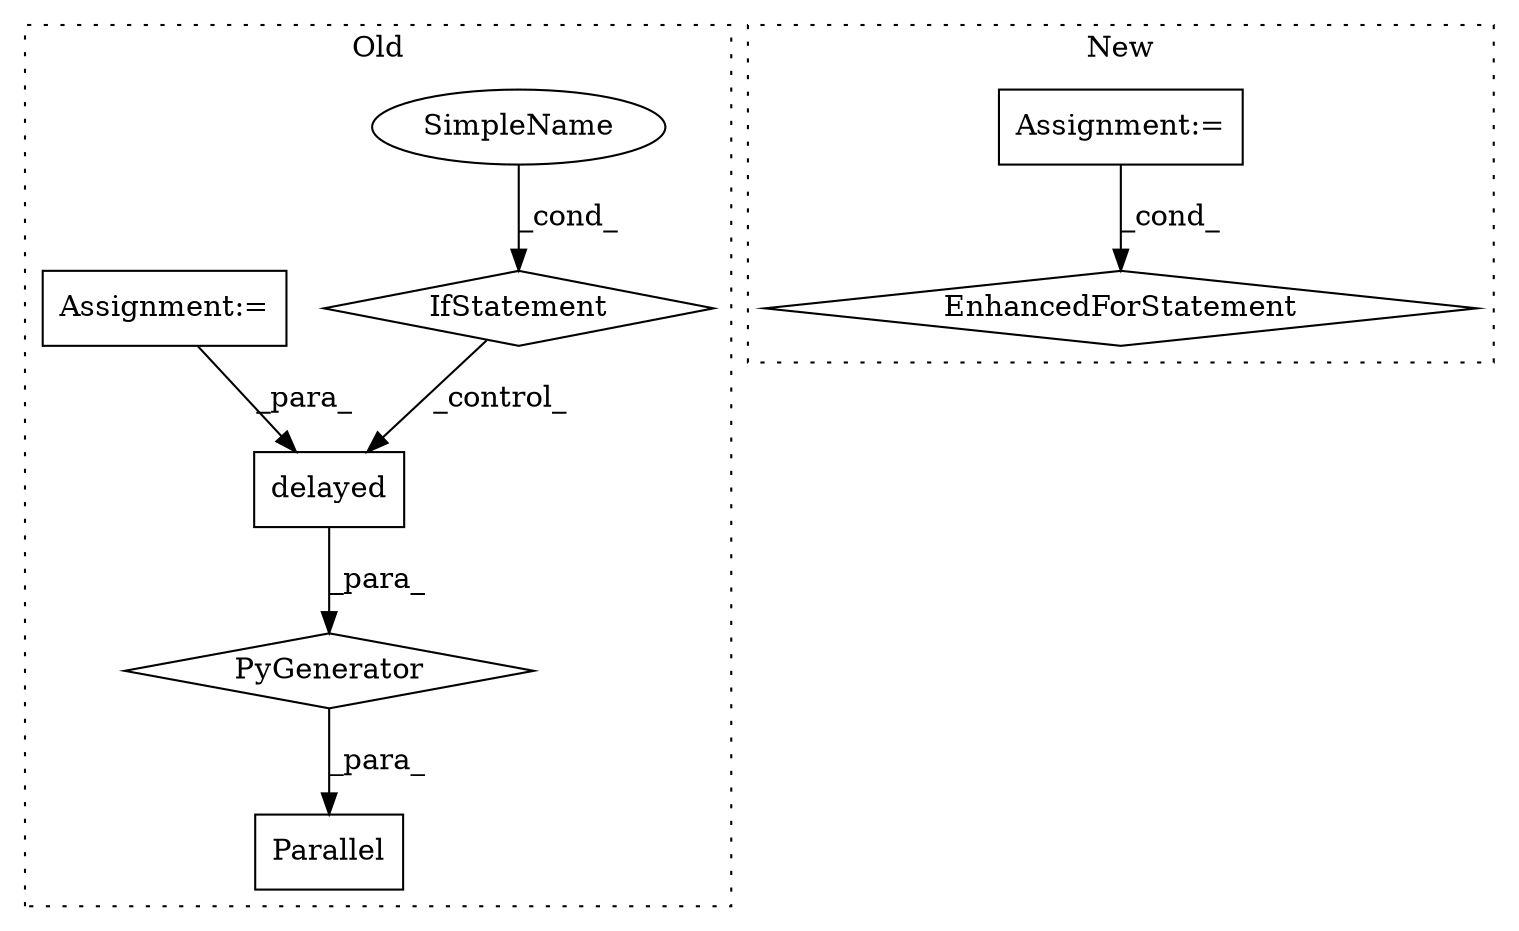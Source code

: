 digraph G {
subgraph cluster0 {
1 [label="delayed" a="32" s="3988,4006" l="8,1" shape="box"];
4 [label="Parallel" a="32" s="3968,4121" l="20,-3" shape="box"];
5 [label="IfStatement" a="25" s="4071" l="44" shape="diamond"];
6 [label="SimpleName" a="42" s="4110" l="5" shape="ellipse"];
7 [label="PyGenerator" a="107" s="3988" l="133" shape="diamond"];
8 [label="Assignment:=" a="7" s="4071" l="44" shape="box"];
label = "Old";
style="dotted";
}
subgraph cluster1 {
2 [label="EnhancedForStatement" a="70" s="4271,4373" l="65,2" shape="diamond"];
3 [label="Assignment:=" a="7" s="4157" l="4" shape="box"];
label = "New";
style="dotted";
}
1 -> 7 [label="_para_"];
3 -> 2 [label="_cond_"];
5 -> 1 [label="_control_"];
6 -> 5 [label="_cond_"];
7 -> 4 [label="_para_"];
8 -> 1 [label="_para_"];
}